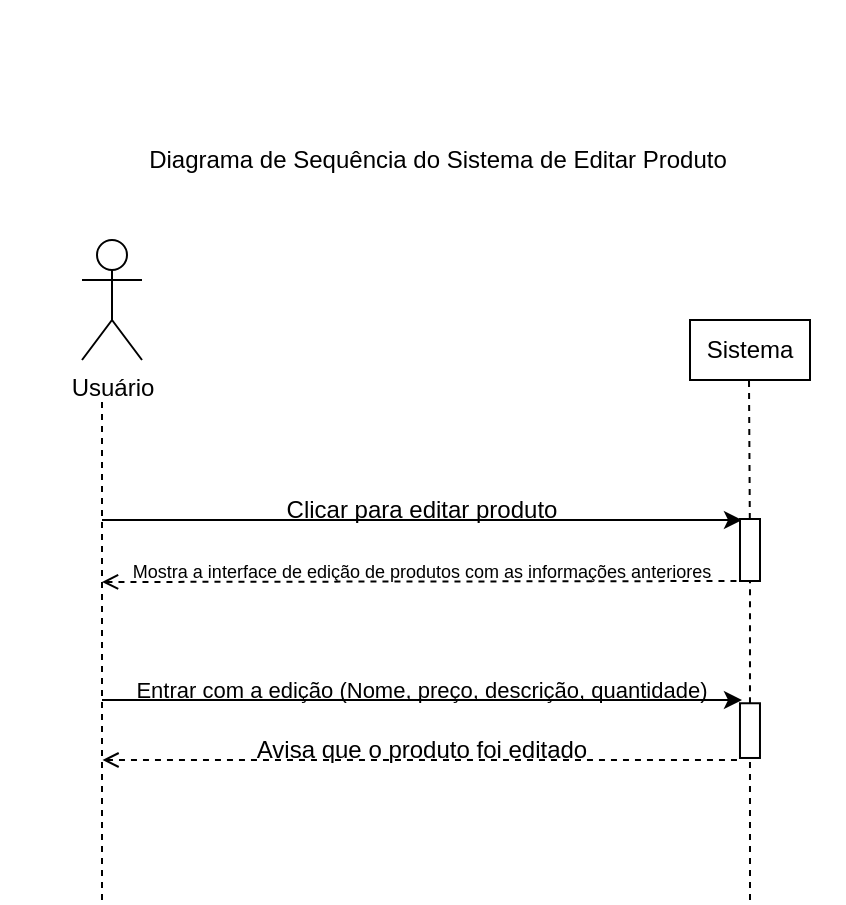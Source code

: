 <mxfile version="24.7.17">
  <diagram name="Página-1" id="SLpsRFM9M03zgRc02MQP">
    <mxGraphModel dx="1195" dy="1819" grid="1" gridSize="10" guides="1" tooltips="1" connect="1" arrows="1" fold="1" page="1" pageScale="1" pageWidth="827" pageHeight="1169" math="0" shadow="0">
      <root>
        <mxCell id="0" />
        <mxCell id="1" parent="0" />
        <mxCell id="FTN4nGED5i8UFCGmp5dz-1" value="Usuário" style="shape=umlActor;verticalLabelPosition=bottom;verticalAlign=top;html=1;outlineConnect=0;" vertex="1" parent="1">
          <mxGeometry x="214" y="80" width="30" height="60" as="geometry" />
        </mxCell>
        <mxCell id="FTN4nGED5i8UFCGmp5dz-2" value="" style="endArrow=none;dashed=1;html=1;rounded=0;" edge="1" parent="1">
          <mxGeometry width="50" height="50" relative="1" as="geometry">
            <mxPoint x="224" y="410" as="sourcePoint" />
            <mxPoint x="224" y="160" as="targetPoint" />
          </mxGeometry>
        </mxCell>
        <mxCell id="FTN4nGED5i8UFCGmp5dz-3" value="Sistema" style="rounded=0;whiteSpace=wrap;html=1;" vertex="1" parent="1">
          <mxGeometry x="518" y="120" width="60" height="30" as="geometry" />
        </mxCell>
        <mxCell id="FTN4nGED5i8UFCGmp5dz-4" value="" style="endArrow=none;dashed=1;html=1;rounded=0;" edge="1" parent="1" source="FTN4nGED5i8UFCGmp5dz-7">
          <mxGeometry width="50" height="50" relative="1" as="geometry">
            <mxPoint x="547.5" y="550" as="sourcePoint" />
            <mxPoint x="547.5" y="150" as="targetPoint" />
          </mxGeometry>
        </mxCell>
        <mxCell id="FTN4nGED5i8UFCGmp5dz-5" value="" style="endArrow=classic;html=1;rounded=0;" edge="1" parent="1">
          <mxGeometry width="50" height="50" relative="1" as="geometry">
            <mxPoint x="224" y="220" as="sourcePoint" />
            <mxPoint x="544" y="220" as="targetPoint" />
          </mxGeometry>
        </mxCell>
        <mxCell id="FTN4nGED5i8UFCGmp5dz-6" value="" style="endArrow=none;dashed=1;html=1;rounded=0;" edge="1" parent="1" source="FTN4nGED5i8UFCGmp5dz-13" target="FTN4nGED5i8UFCGmp5dz-7">
          <mxGeometry width="50" height="50" relative="1" as="geometry">
            <mxPoint x="547.5" y="550" as="sourcePoint" />
            <mxPoint x="547.5" y="150" as="targetPoint" />
          </mxGeometry>
        </mxCell>
        <mxCell id="FTN4nGED5i8UFCGmp5dz-7" value="" style="rounded=0;whiteSpace=wrap;html=1;rotation=90;" vertex="1" parent="1">
          <mxGeometry x="532.5" y="230" width="31" height="10" as="geometry" />
        </mxCell>
        <mxCell id="FTN4nGED5i8UFCGmp5dz-8" value="Clicar para editar produto" style="text;html=1;align=center;verticalAlign=middle;whiteSpace=wrap;rounded=0;" vertex="1" parent="1">
          <mxGeometry x="304" y="200" width="160" height="30" as="geometry" />
        </mxCell>
        <mxCell id="FTN4nGED5i8UFCGmp5dz-9" value="" style="endArrow=none;dashed=1;html=1;rounded=0;entryX=1;entryY=1;entryDx=0;entryDy=0;startArrow=open;startFill=0;" edge="1" parent="1" target="FTN4nGED5i8UFCGmp5dz-7">
          <mxGeometry width="50" height="50" relative="1" as="geometry">
            <mxPoint x="224" y="251" as="sourcePoint" />
            <mxPoint x="454" y="320" as="targetPoint" />
          </mxGeometry>
        </mxCell>
        <mxCell id="FTN4nGED5i8UFCGmp5dz-10" value="&lt;font style=&quot;font-size: 9px;&quot;&gt;Mostra a interface de edição de produtos com as informações anteriores&lt;/font&gt;" style="text;html=1;align=center;verticalAlign=middle;whiteSpace=wrap;rounded=0;" vertex="1" parent="1">
          <mxGeometry x="173" y="230" width="422" height="30" as="geometry" />
        </mxCell>
        <mxCell id="FTN4nGED5i8UFCGmp5dz-11" value="" style="endArrow=classic;html=1;rounded=0;" edge="1" parent="1">
          <mxGeometry width="50" height="50" relative="1" as="geometry">
            <mxPoint x="224" y="310" as="sourcePoint" />
            <mxPoint x="544" y="310" as="targetPoint" />
          </mxGeometry>
        </mxCell>
        <mxCell id="FTN4nGED5i8UFCGmp5dz-12" value="" style="endArrow=none;dashed=1;html=1;rounded=0;" edge="1" parent="1" target="FTN4nGED5i8UFCGmp5dz-13">
          <mxGeometry width="50" height="50" relative="1" as="geometry">
            <mxPoint x="548" y="410" as="sourcePoint" />
            <mxPoint x="548" y="251" as="targetPoint" />
          </mxGeometry>
        </mxCell>
        <mxCell id="FTN4nGED5i8UFCGmp5dz-13" value="" style="rounded=0;whiteSpace=wrap;html=1;rotation=90;" vertex="1" parent="1">
          <mxGeometry x="534.31" y="320.31" width="27.36" height="10" as="geometry" />
        </mxCell>
        <mxCell id="FTN4nGED5i8UFCGmp5dz-14" value="&lt;font style=&quot;font-size: 11px;&quot;&gt;Entrar com a edição (Nome, preço, descrição, quantidade)&lt;/font&gt;" style="text;html=1;align=center;verticalAlign=middle;whiteSpace=wrap;rounded=0;" vertex="1" parent="1">
          <mxGeometry x="216" y="290" width="336" height="30" as="geometry" />
        </mxCell>
        <mxCell id="FTN4nGED5i8UFCGmp5dz-25" value="" style="endArrow=none;dashed=1;html=1;rounded=0;startArrow=open;startFill=0;" edge="1" parent="1">
          <mxGeometry width="50" height="50" relative="1" as="geometry">
            <mxPoint x="224.25" y="340" as="sourcePoint" />
            <mxPoint x="543.75" y="340" as="targetPoint" />
          </mxGeometry>
        </mxCell>
        <mxCell id="FTN4nGED5i8UFCGmp5dz-26" value="Avisa que o produto foi editado" style="text;html=1;align=center;verticalAlign=middle;whiteSpace=wrap;rounded=0;" vertex="1" parent="1">
          <mxGeometry x="259" y="320" width="250" height="30" as="geometry" />
        </mxCell>
        <mxCell id="FTN4nGED5i8UFCGmp5dz-28" value="Diagrama de Sequência do Sistema de Editar Produto" style="text;html=1;align=center;verticalAlign=middle;whiteSpace=wrap;rounded=0;" vertex="1" parent="1">
          <mxGeometry x="232" y="-40" width="320" height="160" as="geometry" />
        </mxCell>
      </root>
    </mxGraphModel>
  </diagram>
</mxfile>
